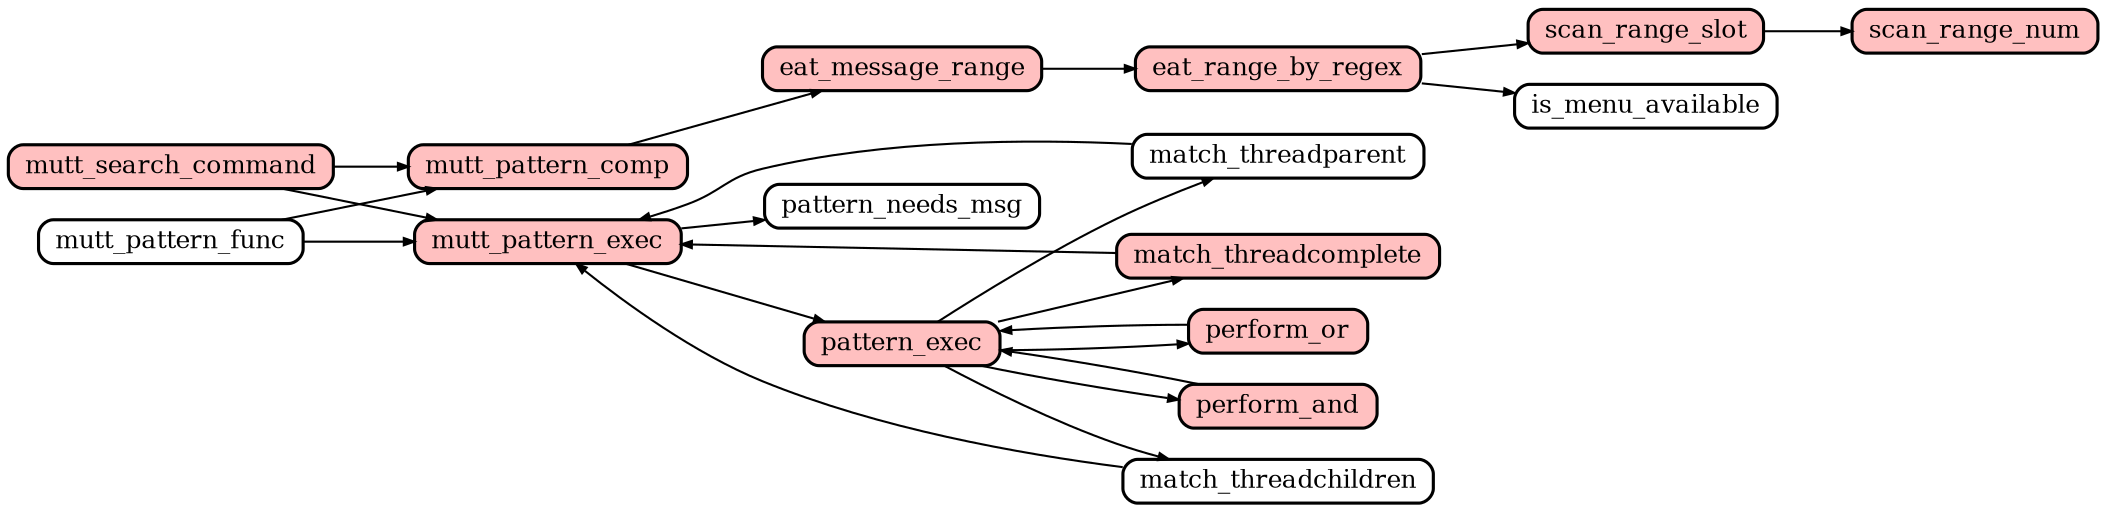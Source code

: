 digraph callgraph {
	graph [
		rankdir="LR"
		nodesep="0.2"
		ranksep="0.5"
		compound="true"
	]

	node [
		shape="Mrecord"
		fontsize="12"
		fillcolor="#ffffff"
		style="filled"
		height="0.2"
		penwidth="1.5"
		color="black"
	]

	edge [
		penwidth="1.0"
		arrowsize="0.5"
	]

	node [ fillcolor="#ffc0c0" ]
	eat_message_range
	eat_range_by_regex
	match_threadcomplete
	mutt_pattern_comp
	mutt_pattern_exec
	mutt_search_command
	pattern_exec
	perform_and
	perform_or
	scan_range_num
	scan_range_slot

	node [ fillcolor="#ffffff" ]
	eat_message_range       -> eat_range_by_regex
	eat_range_by_regex      -> is_menu_available
	eat_range_by_regex      -> scan_range_slot
	match_threadchildren    -> mutt_pattern_exec
	match_threadcomplete    -> mutt_pattern_exec
	match_threadparent      -> mutt_pattern_exec
	mutt_pattern_comp       -> eat_message_range
	mutt_pattern_exec       -> pattern_exec
	mutt_pattern_exec       -> pattern_needs_msg
	mutt_pattern_func       -> mutt_pattern_comp
	mutt_pattern_func       -> mutt_pattern_exec
	mutt_search_command     -> mutt_pattern_comp
	mutt_search_command     -> mutt_pattern_exec
	pattern_exec            -> match_threadchildren
	pattern_exec            -> match_threadcomplete
	pattern_exec            -> match_threadparent
	pattern_exec            -> perform_and
	pattern_exec            -> perform_or
	perform_and             -> pattern_exec
	perform_or              -> pattern_exec
	scan_range_slot         -> scan_range_num

}
